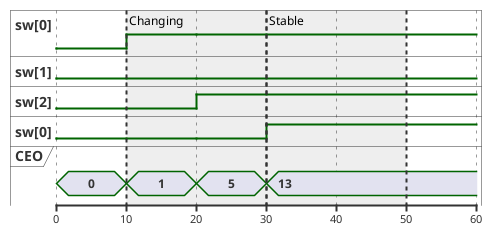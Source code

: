 @startuml "current_state"

scale 10 as 70 pixels

binary "sw[0]" as s0
binary "sw[1]" as s1
binary "sw[2]" as s2
binary "sw[0]" as s3
concise CEO

@0
s0 is low
s1 is low
s2 is low
s3 is low
CEO is 0

@10
s0 is high
s1 is low
s2 is low
s3 is low
CEO is 1

@20
s0 is high
s1 is low
s2 is high
s3 is low
CEO is 5

@30
s0 is high
s1 is low
s2 is high
s3 is high
CEO is 13

@50


highlight 10 to 30 : Changing
highlight 30 to 50 : Stable

@enduml